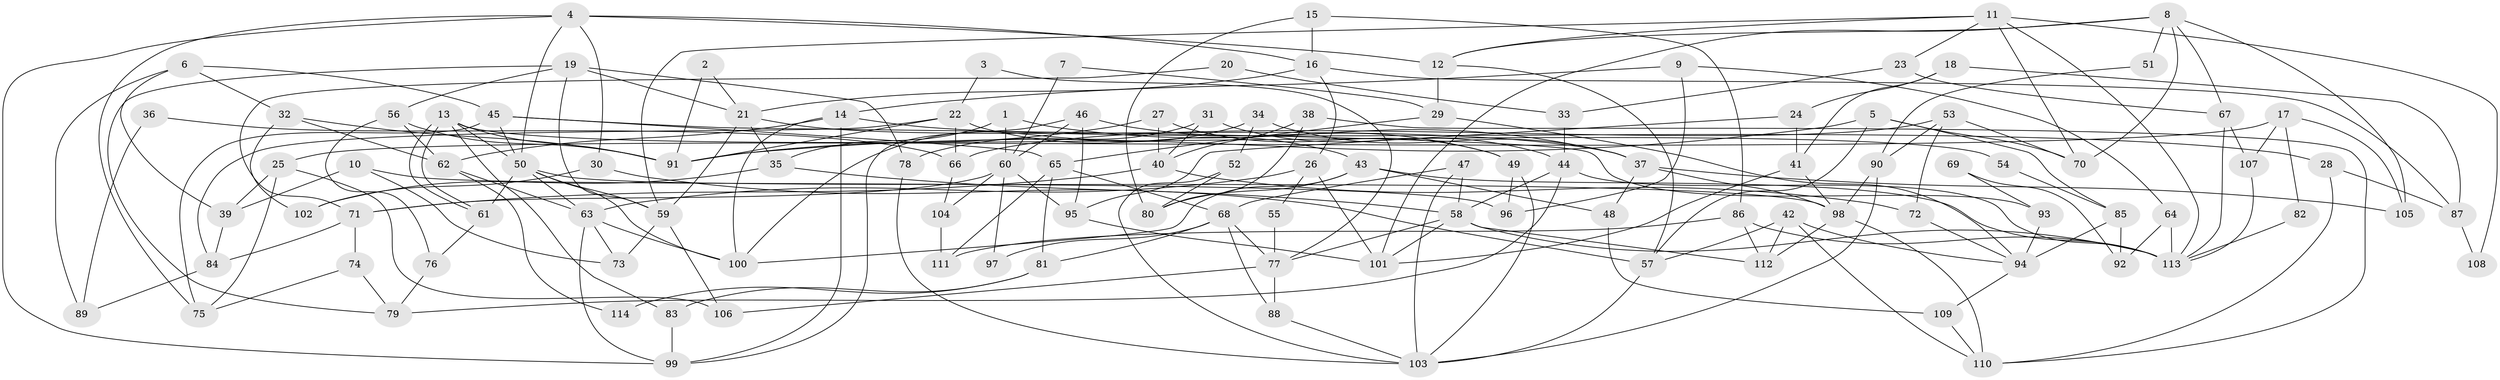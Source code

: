 // Generated by graph-tools (version 1.1) at 2025/01/03/09/25 03:01:59]
// undirected, 114 vertices, 228 edges
graph export_dot {
graph [start="1"]
  node [color=gray90,style=filled];
  1;
  2;
  3;
  4;
  5;
  6;
  7;
  8;
  9;
  10;
  11;
  12;
  13;
  14;
  15;
  16;
  17;
  18;
  19;
  20;
  21;
  22;
  23;
  24;
  25;
  26;
  27;
  28;
  29;
  30;
  31;
  32;
  33;
  34;
  35;
  36;
  37;
  38;
  39;
  40;
  41;
  42;
  43;
  44;
  45;
  46;
  47;
  48;
  49;
  50;
  51;
  52;
  53;
  54;
  55;
  56;
  57;
  58;
  59;
  60;
  61;
  62;
  63;
  64;
  65;
  66;
  67;
  68;
  69;
  70;
  71;
  72;
  73;
  74;
  75;
  76;
  77;
  78;
  79;
  80;
  81;
  82;
  83;
  84;
  85;
  86;
  87;
  88;
  89;
  90;
  91;
  92;
  93;
  94;
  95;
  96;
  97;
  98;
  99;
  100;
  101;
  102;
  103;
  104;
  105;
  106;
  107;
  108;
  109;
  110;
  111;
  112;
  113;
  114;
  1 -- 60;
  1 -- 35;
  1 -- 37;
  2 -- 91;
  2 -- 21;
  3 -- 22;
  3 -- 77;
  4 -- 16;
  4 -- 50;
  4 -- 12;
  4 -- 30;
  4 -- 75;
  4 -- 99;
  5 -- 57;
  5 -- 91;
  5 -- 70;
  5 -- 85;
  6 -- 39;
  6 -- 32;
  6 -- 45;
  6 -- 89;
  7 -- 60;
  7 -- 29;
  8 -- 101;
  8 -- 12;
  8 -- 51;
  8 -- 67;
  8 -- 70;
  8 -- 105;
  9 -- 96;
  9 -- 14;
  9 -- 64;
  10 -- 39;
  10 -- 73;
  10 -- 96;
  11 -- 59;
  11 -- 70;
  11 -- 12;
  11 -- 23;
  11 -- 108;
  11 -- 113;
  12 -- 29;
  12 -- 57;
  13 -- 91;
  13 -- 61;
  13 -- 61;
  13 -- 50;
  13 -- 54;
  13 -- 83;
  14 -- 99;
  14 -- 100;
  14 -- 28;
  14 -- 62;
  15 -- 86;
  15 -- 16;
  15 -- 80;
  16 -- 26;
  16 -- 21;
  16 -- 87;
  17 -- 107;
  17 -- 105;
  17 -- 25;
  17 -- 82;
  18 -- 41;
  18 -- 87;
  18 -- 24;
  19 -- 21;
  19 -- 59;
  19 -- 56;
  19 -- 78;
  19 -- 79;
  20 -- 33;
  20 -- 71;
  21 -- 37;
  21 -- 35;
  21 -- 59;
  22 -- 66;
  22 -- 43;
  22 -- 84;
  22 -- 91;
  23 -- 67;
  23 -- 33;
  24 -- 41;
  24 -- 95;
  25 -- 75;
  25 -- 39;
  25 -- 106;
  26 -- 101;
  26 -- 63;
  26 -- 55;
  27 -- 40;
  27 -- 91;
  27 -- 49;
  28 -- 110;
  28 -- 87;
  29 -- 65;
  29 -- 94;
  30 -- 57;
  30 -- 102;
  31 -- 100;
  31 -- 44;
  31 -- 40;
  32 -- 91;
  32 -- 62;
  32 -- 102;
  33 -- 44;
  34 -- 37;
  34 -- 52;
  34 -- 78;
  35 -- 102;
  35 -- 58;
  36 -- 66;
  36 -- 89;
  37 -- 98;
  37 -- 48;
  37 -- 105;
  38 -- 110;
  38 -- 40;
  38 -- 80;
  39 -- 84;
  40 -- 72;
  40 -- 71;
  41 -- 98;
  41 -- 101;
  42 -- 57;
  42 -- 110;
  42 -- 94;
  42 -- 112;
  43 -- 80;
  43 -- 113;
  43 -- 48;
  43 -- 100;
  44 -- 58;
  44 -- 79;
  44 -- 113;
  45 -- 65;
  45 -- 50;
  45 -- 75;
  45 -- 93;
  46 -- 60;
  46 -- 99;
  46 -- 49;
  46 -- 95;
  47 -- 68;
  47 -- 103;
  47 -- 58;
  48 -- 109;
  49 -- 96;
  49 -- 103;
  50 -- 59;
  50 -- 61;
  50 -- 63;
  50 -- 98;
  50 -- 100;
  51 -- 90;
  52 -- 80;
  52 -- 103;
  53 -- 70;
  53 -- 90;
  53 -- 66;
  53 -- 72;
  54 -- 85;
  55 -- 77;
  56 -- 62;
  56 -- 76;
  56 -- 91;
  57 -- 103;
  58 -- 113;
  58 -- 77;
  58 -- 101;
  58 -- 112;
  59 -- 73;
  59 -- 106;
  60 -- 71;
  60 -- 95;
  60 -- 97;
  60 -- 104;
  61 -- 76;
  62 -- 63;
  62 -- 114;
  63 -- 100;
  63 -- 73;
  63 -- 99;
  64 -- 113;
  64 -- 92;
  65 -- 68;
  65 -- 81;
  65 -- 111;
  66 -- 104;
  67 -- 113;
  67 -- 107;
  68 -- 77;
  68 -- 88;
  68 -- 81;
  68 -- 97;
  69 -- 92;
  69 -- 93;
  71 -- 74;
  71 -- 84;
  72 -- 94;
  74 -- 79;
  74 -- 75;
  76 -- 79;
  77 -- 106;
  77 -- 88;
  78 -- 103;
  81 -- 83;
  81 -- 114;
  82 -- 113;
  83 -- 99;
  84 -- 89;
  85 -- 94;
  85 -- 92;
  86 -- 113;
  86 -- 112;
  86 -- 111;
  87 -- 108;
  88 -- 103;
  90 -- 98;
  90 -- 103;
  93 -- 94;
  94 -- 109;
  95 -- 101;
  98 -- 112;
  98 -- 110;
  104 -- 111;
  107 -- 113;
  109 -- 110;
}
